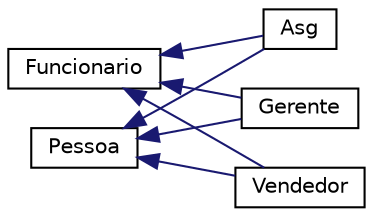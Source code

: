 digraph "Graphical Class Hierarchy"
{
 // LATEX_PDF_SIZE
  edge [fontname="Helvetica",fontsize="10",labelfontname="Helvetica",labelfontsize="10"];
  node [fontname="Helvetica",fontsize="10",shape=record];
  rankdir="LR";
  Node5 [label="Funcionario",height=0.2,width=0.4,color="black", fillcolor="white", style="filled",URL="$classFuncionario.html",tooltip=" "];
  Node5 -> Node1 [dir="back",color="midnightblue",fontsize="10",style="solid",fontname="Helvetica"];
  Node1 [label="Asg",height=0.2,width=0.4,color="black", fillcolor="white", style="filled",URL="$classAsg.html",tooltip=" "];
  Node5 -> Node2 [dir="back",color="midnightblue",fontsize="10",style="solid",fontname="Helvetica"];
  Node2 [label="Gerente",height=0.2,width=0.4,color="black", fillcolor="white", style="filled",URL="$classGerente.html",tooltip=" "];
  Node5 -> Node3 [dir="back",color="midnightblue",fontsize="10",style="solid",fontname="Helvetica"];
  Node3 [label="Vendedor",height=0.2,width=0.4,color="black", fillcolor="white", style="filled",URL="$classVendedor.html",tooltip=" "];
  Node0 [label="Pessoa",height=0.2,width=0.4,color="black", fillcolor="white", style="filled",URL="$classPessoa.html",tooltip=" "];
  Node0 -> Node1 [dir="back",color="midnightblue",fontsize="10",style="solid",fontname="Helvetica"];
  Node0 -> Node2 [dir="back",color="midnightblue",fontsize="10",style="solid",fontname="Helvetica"];
  Node0 -> Node3 [dir="back",color="midnightblue",fontsize="10",style="solid",fontname="Helvetica"];
}
